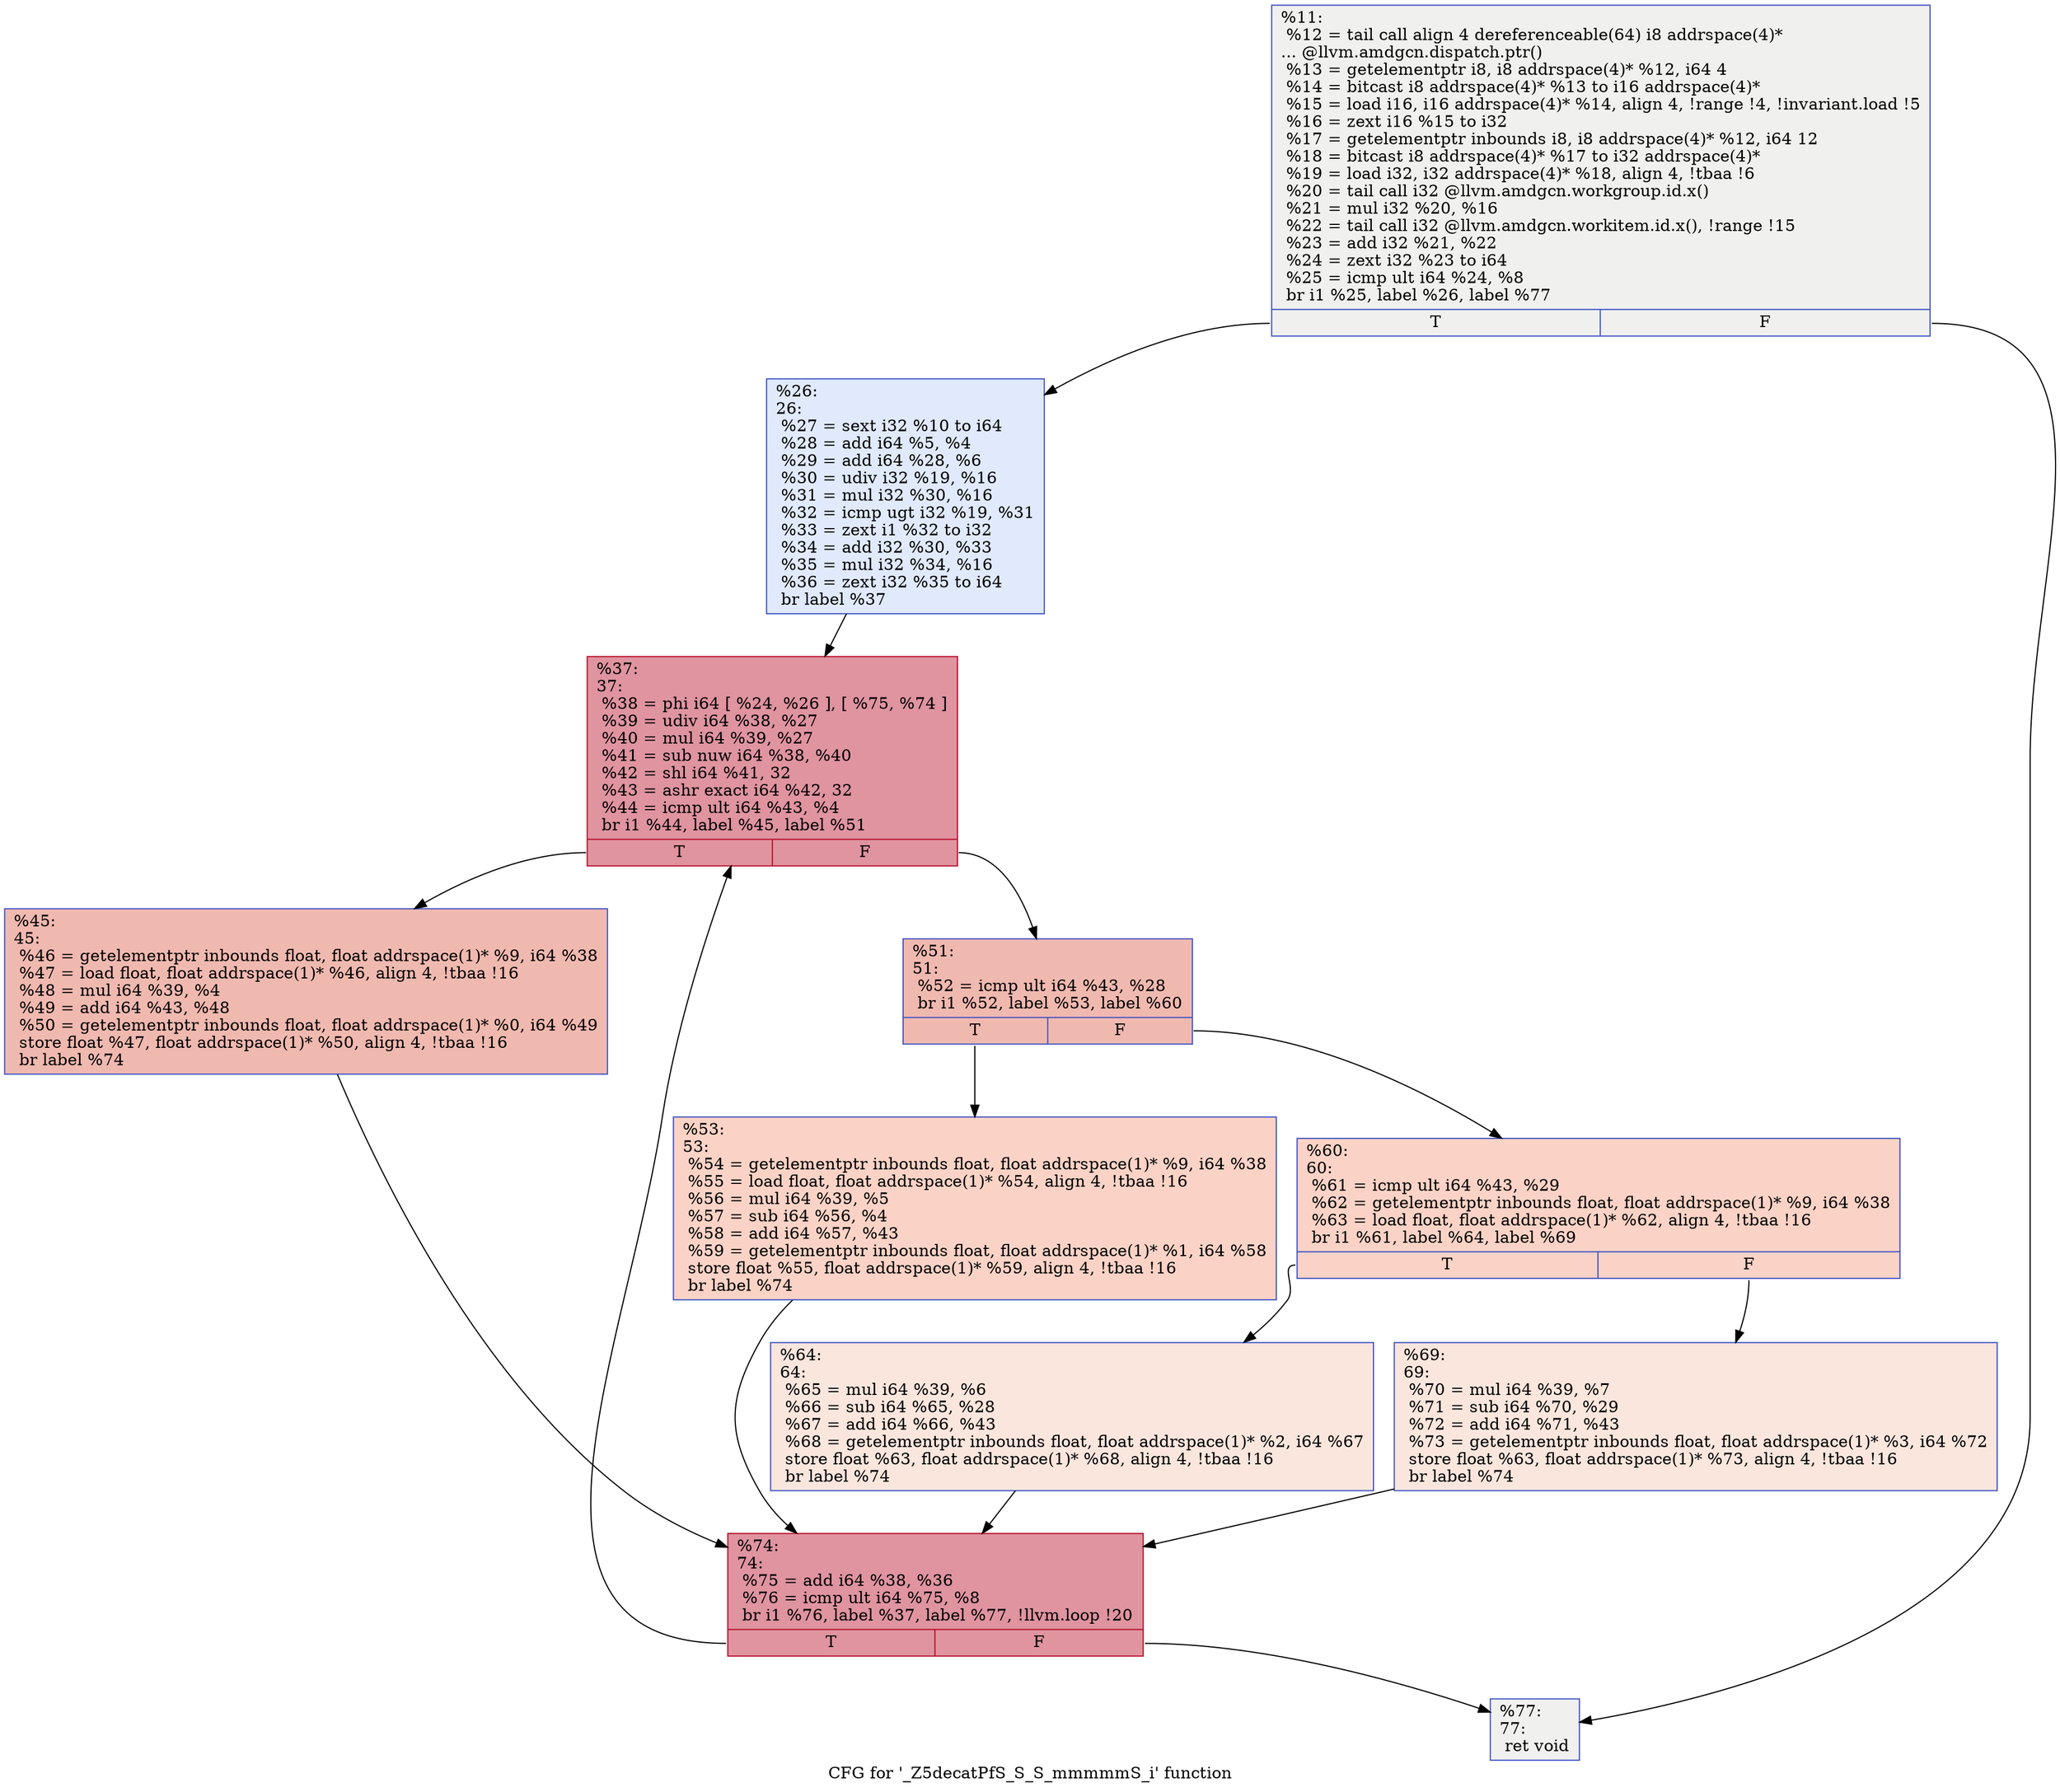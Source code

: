digraph "CFG for '_Z5decatPfS_S_S_mmmmmS_i' function" {
	label="CFG for '_Z5decatPfS_S_S_mmmmmS_i' function";

	Node0x498b1b0 [shape=record,color="#3d50c3ff", style=filled, fillcolor="#dedcdb70",label="{%11:\l  %12 = tail call align 4 dereferenceable(64) i8 addrspace(4)*\l... @llvm.amdgcn.dispatch.ptr()\l  %13 = getelementptr i8, i8 addrspace(4)* %12, i64 4\l  %14 = bitcast i8 addrspace(4)* %13 to i16 addrspace(4)*\l  %15 = load i16, i16 addrspace(4)* %14, align 4, !range !4, !invariant.load !5\l  %16 = zext i16 %15 to i32\l  %17 = getelementptr inbounds i8, i8 addrspace(4)* %12, i64 12\l  %18 = bitcast i8 addrspace(4)* %17 to i32 addrspace(4)*\l  %19 = load i32, i32 addrspace(4)* %18, align 4, !tbaa !6\l  %20 = tail call i32 @llvm.amdgcn.workgroup.id.x()\l  %21 = mul i32 %20, %16\l  %22 = tail call i32 @llvm.amdgcn.workitem.id.x(), !range !15\l  %23 = add i32 %21, %22\l  %24 = zext i32 %23 to i64\l  %25 = icmp ult i64 %24, %8\l  br i1 %25, label %26, label %77\l|{<s0>T|<s1>F}}"];
	Node0x498b1b0:s0 -> Node0x498e030;
	Node0x498b1b0:s1 -> Node0x498e0c0;
	Node0x498e030 [shape=record,color="#3d50c3ff", style=filled, fillcolor="#b9d0f970",label="{%26:\l26:                                               \l  %27 = sext i32 %10 to i64\l  %28 = add i64 %5, %4\l  %29 = add i64 %28, %6\l  %30 = udiv i32 %19, %16\l  %31 = mul i32 %30, %16\l  %32 = icmp ugt i32 %19, %31\l  %33 = zext i1 %32 to i32\l  %34 = add i32 %30, %33\l  %35 = mul i32 %34, %16\l  %36 = zext i32 %35 to i64\l  br label %37\l}"];
	Node0x498e030 -> Node0x498e850;
	Node0x498e850 [shape=record,color="#b70d28ff", style=filled, fillcolor="#b70d2870",label="{%37:\l37:                                               \l  %38 = phi i64 [ %24, %26 ], [ %75, %74 ]\l  %39 = udiv i64 %38, %27\l  %40 = mul i64 %39, %27\l  %41 = sub nuw i64 %38, %40\l  %42 = shl i64 %41, 32\l  %43 = ashr exact i64 %42, 32\l  %44 = icmp ult i64 %43, %4\l  br i1 %44, label %45, label %51\l|{<s0>T|<s1>F}}"];
	Node0x498e850:s0 -> Node0x498ede0;
	Node0x498e850:s1 -> Node0x498ee70;
	Node0x498ede0 [shape=record,color="#3d50c3ff", style=filled, fillcolor="#de614d70",label="{%45:\l45:                                               \l  %46 = getelementptr inbounds float, float addrspace(1)* %9, i64 %38\l  %47 = load float, float addrspace(1)* %46, align 4, !tbaa !16\l  %48 = mul i64 %39, %4\l  %49 = add i64 %43, %48\l  %50 = getelementptr inbounds float, float addrspace(1)* %0, i64 %49\l  store float %47, float addrspace(1)* %50, align 4, !tbaa !16\l  br label %74\l}"];
	Node0x498ede0 -> Node0x498e910;
	Node0x498ee70 [shape=record,color="#3d50c3ff", style=filled, fillcolor="#de614d70",label="{%51:\l51:                                               \l  %52 = icmp ult i64 %43, %28\l  br i1 %52, label %53, label %60\l|{<s0>T|<s1>F}}"];
	Node0x498ee70:s0 -> Node0x498fb50;
	Node0x498ee70:s1 -> Node0x498fba0;
	Node0x498fb50 [shape=record,color="#3d50c3ff", style=filled, fillcolor="#f59c7d70",label="{%53:\l53:                                               \l  %54 = getelementptr inbounds float, float addrspace(1)* %9, i64 %38\l  %55 = load float, float addrspace(1)* %54, align 4, !tbaa !16\l  %56 = mul i64 %39, %5\l  %57 = sub i64 %56, %4\l  %58 = add i64 %57, %43\l  %59 = getelementptr inbounds float, float addrspace(1)* %1, i64 %58\l  store float %55, float addrspace(1)* %59, align 4, !tbaa !16\l  br label %74\l}"];
	Node0x498fb50 -> Node0x498e910;
	Node0x498fba0 [shape=record,color="#3d50c3ff", style=filled, fillcolor="#f59c7d70",label="{%60:\l60:                                               \l  %61 = icmp ult i64 %43, %29\l  %62 = getelementptr inbounds float, float addrspace(1)* %9, i64 %38\l  %63 = load float, float addrspace(1)* %62, align 4, !tbaa !16\l  br i1 %61, label %64, label %69\l|{<s0>T|<s1>F}}"];
	Node0x498fba0:s0 -> Node0x49902e0;
	Node0x498fba0:s1 -> Node0x4990330;
	Node0x49902e0 [shape=record,color="#3d50c3ff", style=filled, fillcolor="#f3c7b170",label="{%64:\l64:                                               \l  %65 = mul i64 %39, %6\l  %66 = sub i64 %65, %28\l  %67 = add i64 %66, %43\l  %68 = getelementptr inbounds float, float addrspace(1)* %2, i64 %67\l  store float %63, float addrspace(1)* %68, align 4, !tbaa !16\l  br label %74\l}"];
	Node0x49902e0 -> Node0x498e910;
	Node0x4990330 [shape=record,color="#3d50c3ff", style=filled, fillcolor="#f3c7b170",label="{%69:\l69:                                               \l  %70 = mul i64 %39, %7\l  %71 = sub i64 %70, %29\l  %72 = add i64 %71, %43\l  %73 = getelementptr inbounds float, float addrspace(1)* %3, i64 %72\l  store float %63, float addrspace(1)* %73, align 4, !tbaa !16\l  br label %74\l}"];
	Node0x4990330 -> Node0x498e910;
	Node0x498e910 [shape=record,color="#b70d28ff", style=filled, fillcolor="#b70d2870",label="{%74:\l74:                                               \l  %75 = add i64 %38, %36\l  %76 = icmp ult i64 %75, %8\l  br i1 %76, label %37, label %77, !llvm.loop !20\l|{<s0>T|<s1>F}}"];
	Node0x498e910:s0 -> Node0x498e850;
	Node0x498e910:s1 -> Node0x498e0c0;
	Node0x498e0c0 [shape=record,color="#3d50c3ff", style=filled, fillcolor="#dedcdb70",label="{%77:\l77:                                               \l  ret void\l}"];
}
